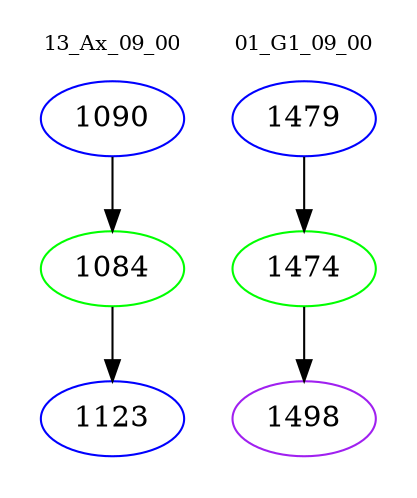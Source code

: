 digraph{
subgraph cluster_0 {
color = white
label = "13_Ax_09_00";
fontsize=10;
T0_1090 [label="1090", color="blue"]
T0_1090 -> T0_1084 [color="black"]
T0_1084 [label="1084", color="green"]
T0_1084 -> T0_1123 [color="black"]
T0_1123 [label="1123", color="blue"]
}
subgraph cluster_1 {
color = white
label = "01_G1_09_00";
fontsize=10;
T1_1479 [label="1479", color="blue"]
T1_1479 -> T1_1474 [color="black"]
T1_1474 [label="1474", color="green"]
T1_1474 -> T1_1498 [color="black"]
T1_1498 [label="1498", color="purple"]
}
}
